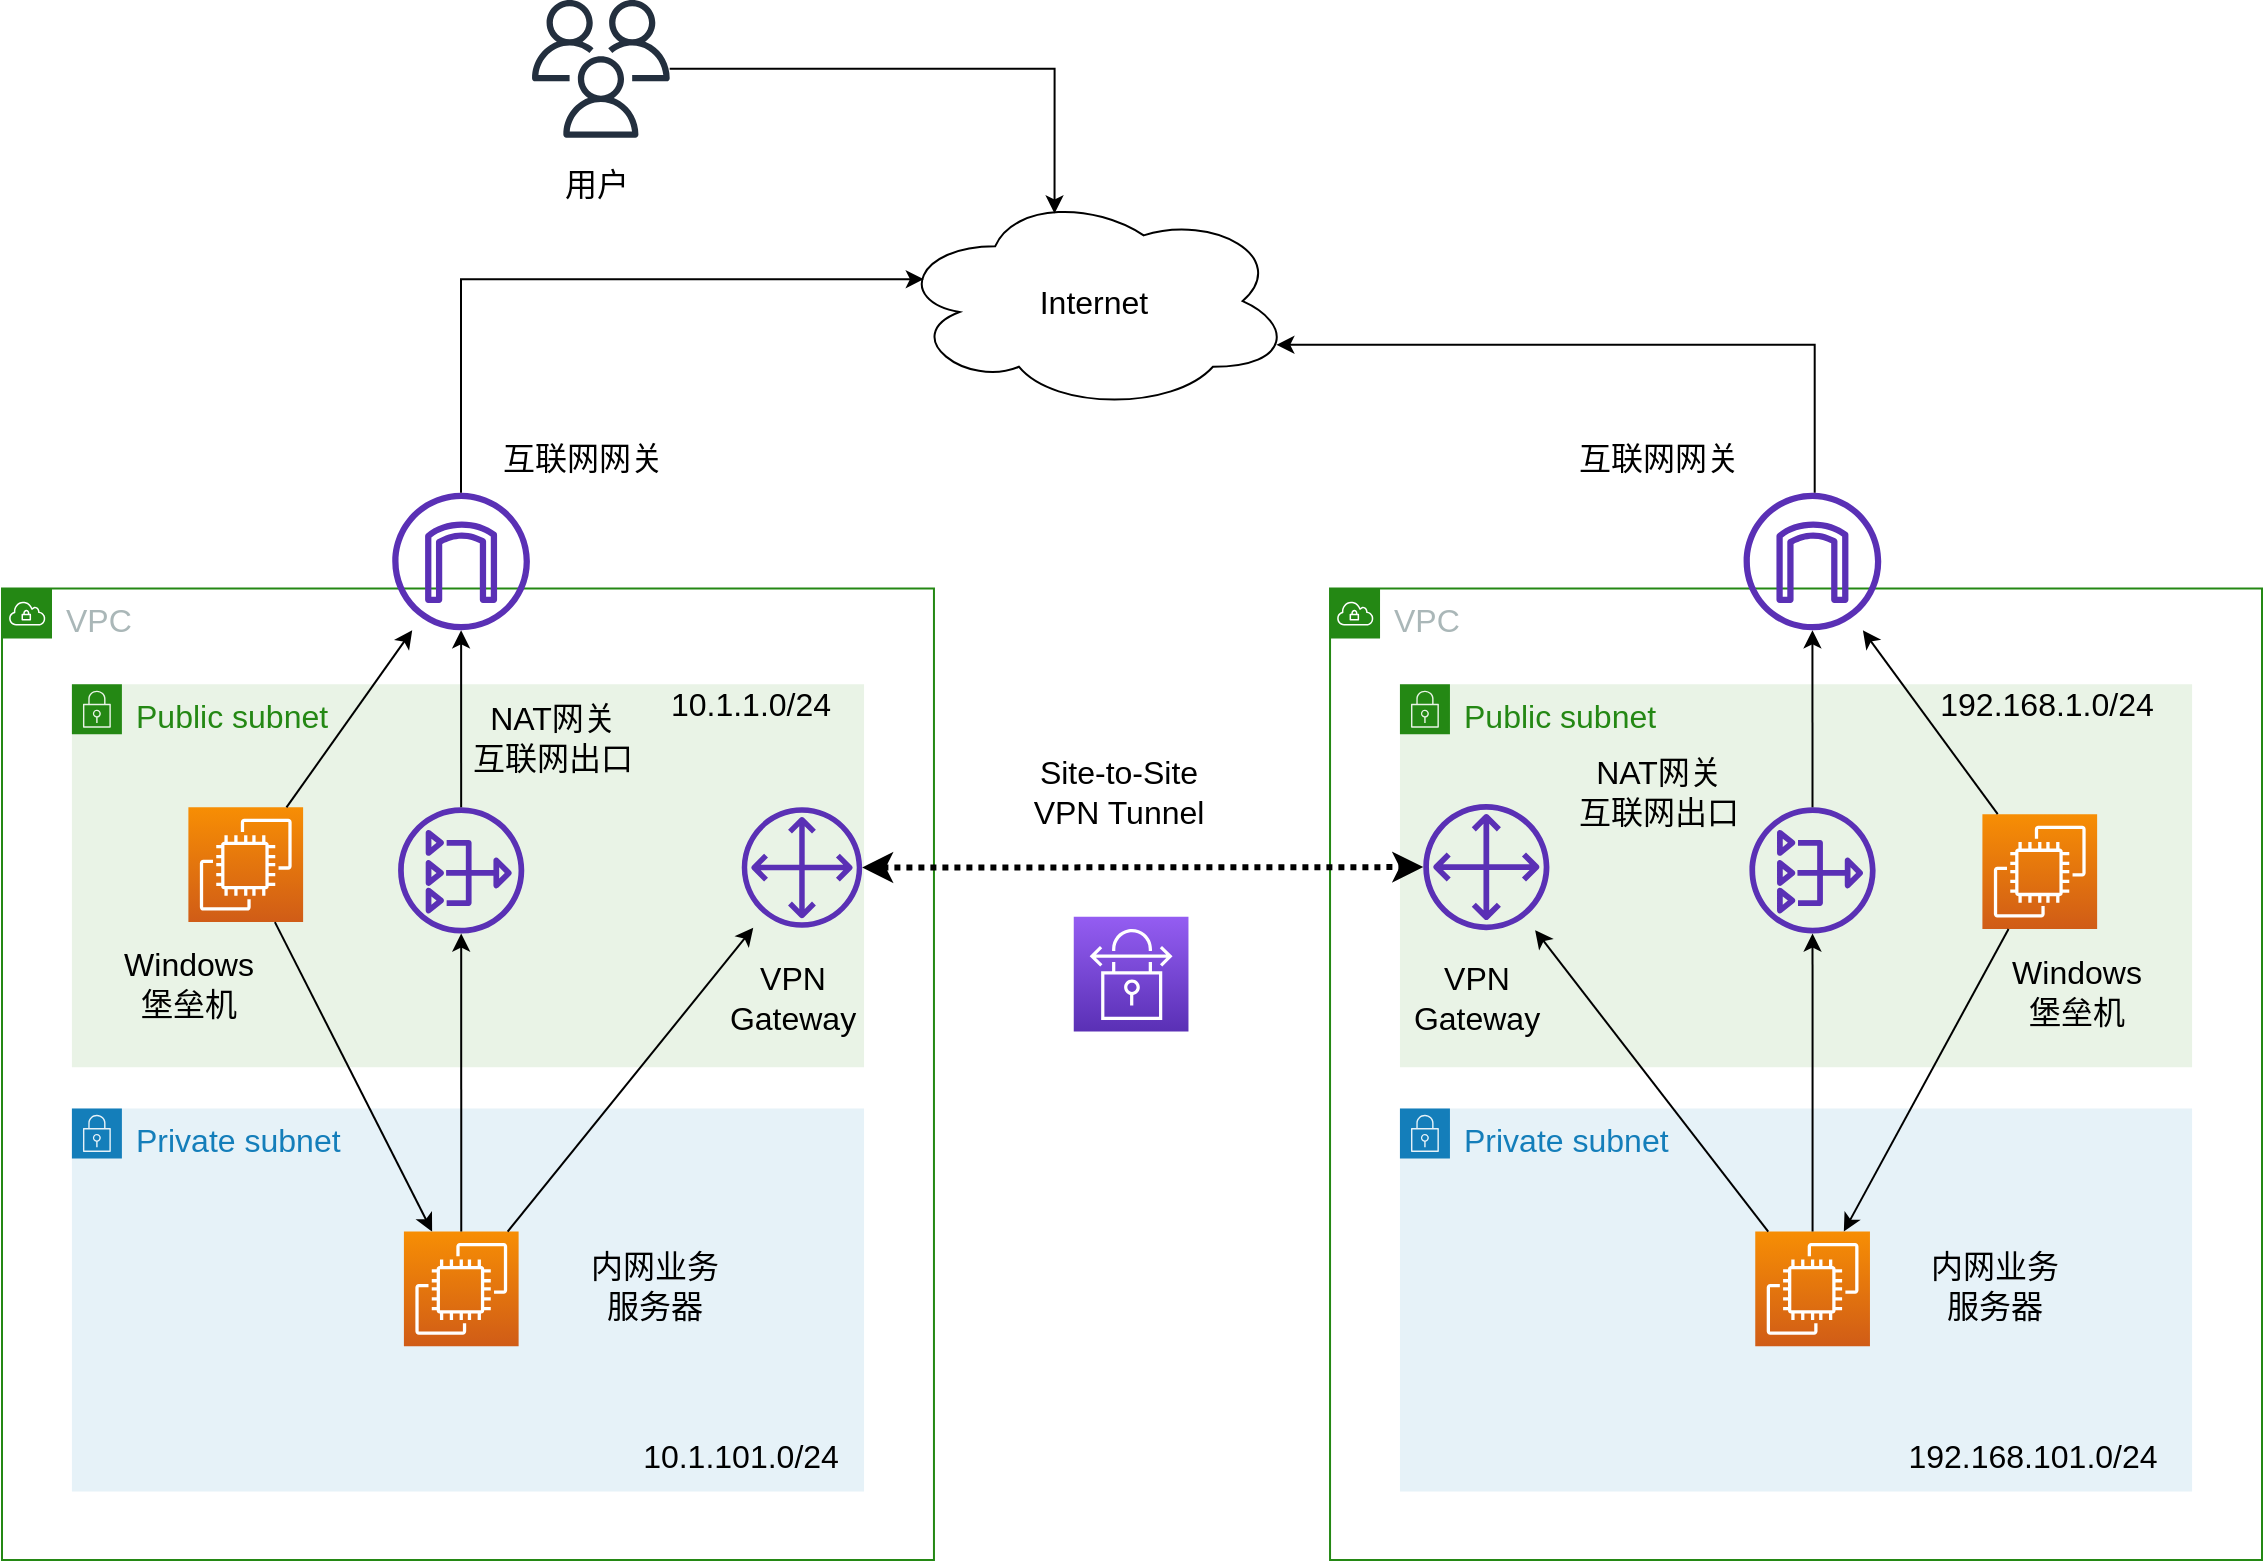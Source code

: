 <mxfile version="12.6.5" type="device"><diagram id="tO0WZzPGh0kRmgxC0MEh" name="Page-1"><mxGraphModel dx="1395" dy="776" grid="1" gridSize="10" guides="1" tooltips="1" connect="1" arrows="1" fold="1" page="1" pageScale="1" pageWidth="1169" pageHeight="827" math="0" shadow="0"><root><mxCell id="0"/><mxCell id="1" parent="0"/><mxCell id="djibW8H_tkdOdVsUhAdk-66" value="" style="group;fontSize=16;" vertex="1" connectable="0" parent="1"><mxGeometry x="30" y="20" width="1130" height="780" as="geometry"/></mxCell><mxCell id="djibW8H_tkdOdVsUhAdk-4" value="VPC" style="points=[[0,0],[0.25,0],[0.5,0],[0.75,0],[1,0],[1,0.25],[1,0.5],[1,0.75],[1,1],[0.75,1],[0.5,1],[0.25,1],[0,1],[0,0.75],[0,0.5],[0,0.25]];outlineConnect=0;gradientColor=none;html=1;whiteSpace=wrap;fontSize=16;fontStyle=0;shape=mxgraph.aws4.group;grIcon=mxgraph.aws4.group_vpc;strokeColor=#248814;fillColor=none;verticalAlign=top;align=left;spacingLeft=30;fontColor=#AAB7B8;dashed=0;" vertex="1" parent="djibW8H_tkdOdVsUhAdk-66"><mxGeometry y="294.211" width="465.979" height="485.789" as="geometry"/></mxCell><mxCell id="djibW8H_tkdOdVsUhAdk-1" value="Public subnet" style="points=[[0,0],[0.25,0],[0.5,0],[0.75,0],[1,0],[1,0.25],[1,0.5],[1,0.75],[1,1],[0.75,1],[0.5,1],[0.25,1],[0,1],[0,0.75],[0,0.5],[0,0.25]];outlineConnect=0;gradientColor=none;html=1;whiteSpace=wrap;fontSize=16;fontStyle=0;shape=mxgraph.aws4.group;grIcon=mxgraph.aws4.group_security_group;grStroke=0;strokeColor=#248814;fillColor=#E9F3E6;verticalAlign=top;align=left;spacingLeft=30;fontColor=#248814;dashed=0;" vertex="1" parent="djibW8H_tkdOdVsUhAdk-66"><mxGeometry x="34.948" y="342.105" width="396.082" height="191.579" as="geometry"/></mxCell><mxCell id="djibW8H_tkdOdVsUhAdk-2" value="Private subnet" style="points=[[0,0],[0.25,0],[0.5,0],[0.75,0],[1,0],[1,0.25],[1,0.5],[1,0.75],[1,1],[0.75,1],[0.5,1],[0.25,1],[0,1],[0,0.75],[0,0.5],[0,0.25]];outlineConnect=0;gradientColor=none;html=1;whiteSpace=wrap;fontSize=16;fontStyle=0;shape=mxgraph.aws4.group;grIcon=mxgraph.aws4.group_security_group;grStroke=0;strokeColor=#147EBA;fillColor=#E6F2F8;verticalAlign=top;align=left;spacingLeft=30;fontColor=#147EBA;dashed=0;" vertex="1" parent="djibW8H_tkdOdVsUhAdk-66"><mxGeometry x="34.948" y="554.211" width="396.082" height="191.579" as="geometry"/></mxCell><mxCell id="djibW8H_tkdOdVsUhAdk-3" value="" style="outlineConnect=0;fontColor=#232F3E;gradientColor=#F78E04;gradientDirection=north;fillColor=#D05C17;strokeColor=#ffffff;dashed=0;verticalLabelPosition=bottom;verticalAlign=top;align=center;html=1;fontSize=16;fontStyle=0;aspect=fixed;shape=mxgraph.aws4.resourceIcon;resIcon=mxgraph.aws4.ec2;" vertex="1" parent="djibW8H_tkdOdVsUhAdk-66"><mxGeometry x="93.196" y="403.684" width="57.357" height="57.357" as="geometry"/></mxCell><mxCell id="djibW8H_tkdOdVsUhAdk-5" value="" style="outlineConnect=0;fontColor=#232F3E;gradientColor=#F78E04;gradientDirection=north;fillColor=#D05C17;strokeColor=#ffffff;dashed=0;verticalLabelPosition=bottom;verticalAlign=top;align=center;html=1;fontSize=16;fontStyle=0;aspect=fixed;shape=mxgraph.aws4.resourceIcon;resIcon=mxgraph.aws4.ec2;" vertex="1" parent="djibW8H_tkdOdVsUhAdk-66"><mxGeometry x="200.954" y="615.789" width="57.357" height="57.357" as="geometry"/></mxCell><mxCell id="djibW8H_tkdOdVsUhAdk-64" style="rounded=0;orthogonalLoop=1;jettySize=auto;html=1;startArrow=none;startFill=0;strokeWidth=1;fontSize=16;" edge="1" parent="djibW8H_tkdOdVsUhAdk-66" source="djibW8H_tkdOdVsUhAdk-3" target="djibW8H_tkdOdVsUhAdk-5"><mxGeometry relative="1" as="geometry"/></mxCell><mxCell id="djibW8H_tkdOdVsUhAdk-6" value="" style="outlineConnect=0;fontColor=#232F3E;gradientColor=#945DF2;gradientDirection=north;fillColor=#5A30B5;strokeColor=#ffffff;dashed=0;verticalLabelPosition=bottom;verticalAlign=top;align=center;html=1;fontSize=16;fontStyle=0;aspect=fixed;shape=mxgraph.aws4.resourceIcon;resIcon=mxgraph.aws4.site_to_site_vpn;" vertex="1" parent="djibW8H_tkdOdVsUhAdk-66"><mxGeometry x="535.876" y="458.421" width="57.357" height="57.357" as="geometry"/></mxCell><mxCell id="djibW8H_tkdOdVsUhAdk-8" value="" style="outlineConnect=0;fontColor=#232F3E;gradientColor=none;fillColor=#5A30B5;strokeColor=none;dashed=0;verticalLabelPosition=bottom;verticalAlign=top;align=center;html=1;fontSize=16;fontStyle=0;aspect=fixed;pointerEvents=1;shape=mxgraph.aws4.nat_gateway;" vertex="1" parent="djibW8H_tkdOdVsUhAdk-66"><mxGeometry x="198.041" y="403.684" width="63.093" height="63.093" as="geometry"/></mxCell><mxCell id="djibW8H_tkdOdVsUhAdk-11" style="rounded=0;orthogonalLoop=1;jettySize=auto;html=1;fontSize=16;" edge="1" parent="djibW8H_tkdOdVsUhAdk-66" source="djibW8H_tkdOdVsUhAdk-5" target="djibW8H_tkdOdVsUhAdk-8"><mxGeometry relative="1" as="geometry"/></mxCell><mxCell id="djibW8H_tkdOdVsUhAdk-17" value="VPC" style="points=[[0,0],[0.25,0],[0.5,0],[0.75,0],[1,0],[1,0.25],[1,0.5],[1,0.75],[1,1],[0.75,1],[0.5,1],[0.25,1],[0,1],[0,0.75],[0,0.5],[0,0.25]];outlineConnect=0;gradientColor=none;html=1;whiteSpace=wrap;fontSize=16;fontStyle=0;shape=mxgraph.aws4.group;grIcon=mxgraph.aws4.group_vpc;strokeColor=#248814;fillColor=none;verticalAlign=top;align=left;spacingLeft=30;fontColor=#AAB7B8;dashed=0;" vertex="1" parent="djibW8H_tkdOdVsUhAdk-66"><mxGeometry x="664.021" y="294.211" width="465.979" height="485.789" as="geometry"/></mxCell><mxCell id="djibW8H_tkdOdVsUhAdk-18" value="Public subnet" style="points=[[0,0],[0.25,0],[0.5,0],[0.75,0],[1,0],[1,0.25],[1,0.5],[1,0.75],[1,1],[0.75,1],[0.5,1],[0.25,1],[0,1],[0,0.75],[0,0.5],[0,0.25]];outlineConnect=0;gradientColor=none;html=1;whiteSpace=wrap;fontSize=16;fontStyle=0;shape=mxgraph.aws4.group;grIcon=mxgraph.aws4.group_security_group;grStroke=0;strokeColor=#248814;fillColor=#E9F3E6;verticalAlign=top;align=left;spacingLeft=30;fontColor=#248814;dashed=0;" vertex="1" parent="djibW8H_tkdOdVsUhAdk-66"><mxGeometry x="698.969" y="342.105" width="396.082" height="191.579" as="geometry"/></mxCell><mxCell id="djibW8H_tkdOdVsUhAdk-19" value="Private subnet" style="points=[[0,0],[0.25,0],[0.5,0],[0.75,0],[1,0],[1,0.25],[1,0.5],[1,0.75],[1,1],[0.75,1],[0.5,1],[0.25,1],[0,1],[0,0.75],[0,0.5],[0,0.25]];outlineConnect=0;gradientColor=none;html=1;whiteSpace=wrap;fontSize=16;fontStyle=0;shape=mxgraph.aws4.group;grIcon=mxgraph.aws4.group_security_group;grStroke=0;strokeColor=#147EBA;fillColor=#E6F2F8;verticalAlign=top;align=left;spacingLeft=30;fontColor=#147EBA;dashed=0;" vertex="1" parent="djibW8H_tkdOdVsUhAdk-66"><mxGeometry x="698.969" y="554.211" width="396.082" height="191.579" as="geometry"/></mxCell><mxCell id="djibW8H_tkdOdVsUhAdk-20" value="" style="outlineConnect=0;fontColor=#232F3E;gradientColor=#F78E04;gradientDirection=north;fillColor=#D05C17;strokeColor=#ffffff;dashed=0;verticalLabelPosition=bottom;verticalAlign=top;align=center;html=1;fontSize=16;fontStyle=0;aspect=fixed;shape=mxgraph.aws4.resourceIcon;resIcon=mxgraph.aws4.ec2;" vertex="1" parent="djibW8H_tkdOdVsUhAdk-66"><mxGeometry x="990.206" y="407.105" width="57.357" height="57.357" as="geometry"/></mxCell><mxCell id="djibW8H_tkdOdVsUhAdk-23" value="" style="outlineConnect=0;fontColor=#232F3E;gradientColor=#F78E04;gradientDirection=north;fillColor=#D05C17;strokeColor=#ffffff;dashed=0;verticalLabelPosition=bottom;verticalAlign=top;align=center;html=1;fontSize=16;fontStyle=0;aspect=fixed;shape=mxgraph.aws4.resourceIcon;resIcon=mxgraph.aws4.ec2;" vertex="1" parent="djibW8H_tkdOdVsUhAdk-66"><mxGeometry x="876.624" y="615.789" width="57.357" height="57.357" as="geometry"/></mxCell><mxCell id="djibW8H_tkdOdVsUhAdk-65" style="edgeStyle=none;rounded=0;orthogonalLoop=1;jettySize=auto;html=1;startArrow=none;startFill=0;strokeWidth=1;fontSize=16;" edge="1" parent="djibW8H_tkdOdVsUhAdk-66" source="djibW8H_tkdOdVsUhAdk-20" target="djibW8H_tkdOdVsUhAdk-23"><mxGeometry relative="1" as="geometry"/></mxCell><mxCell id="djibW8H_tkdOdVsUhAdk-24" value="" style="outlineConnect=0;fontColor=#232F3E;gradientColor=none;fillColor=#5A30B5;strokeColor=none;dashed=0;verticalLabelPosition=bottom;verticalAlign=top;align=center;html=1;fontSize=16;fontStyle=0;aspect=fixed;pointerEvents=1;shape=mxgraph.aws4.nat_gateway;" vertex="1" parent="djibW8H_tkdOdVsUhAdk-66"><mxGeometry x="873.711" y="403.684" width="63.093" height="63.093" as="geometry"/></mxCell><mxCell id="djibW8H_tkdOdVsUhAdk-21" style="rounded=0;orthogonalLoop=1;jettySize=auto;html=1;fontSize=16;" edge="1" parent="djibW8H_tkdOdVsUhAdk-66" source="djibW8H_tkdOdVsUhAdk-23" target="djibW8H_tkdOdVsUhAdk-24"><mxGeometry relative="1" as="geometry"/></mxCell><mxCell id="djibW8H_tkdOdVsUhAdk-27" value="Site-to-Site&lt;br style=&quot;font-size: 16px;&quot;&gt;VPN Tunnel" style="text;html=1;resizable=0;autosize=1;align=center;verticalAlign=middle;points=[];fillColor=none;strokeColor=none;rounded=0;fontSize=16;" vertex="1" parent="djibW8H_tkdOdVsUhAdk-66"><mxGeometry x="507.577" y="376.316" width="100" height="40" as="geometry"/></mxCell><mxCell id="djibW8H_tkdOdVsUhAdk-28" value="Windows&lt;br style=&quot;font-size: 16px;&quot;&gt;堡垒机" style="text;html=1;resizable=0;autosize=1;align=center;verticalAlign=middle;points=[];fillColor=none;strokeColor=none;rounded=0;fontSize=16;" vertex="1" parent="djibW8H_tkdOdVsUhAdk-66"><mxGeometry x="53.247" y="472.105" width="80" height="40" as="geometry"/></mxCell><mxCell id="djibW8H_tkdOdVsUhAdk-29" value="Windows&lt;br style=&quot;font-size: 16px;&quot;&gt;堡垒机" style="text;html=1;resizable=0;autosize=1;align=center;verticalAlign=middle;points=[];fillColor=none;strokeColor=none;rounded=0;fontSize=16;" vertex="1" parent="djibW8H_tkdOdVsUhAdk-66"><mxGeometry x="996.856" y="475.526" width="80" height="40" as="geometry"/></mxCell><mxCell id="djibW8H_tkdOdVsUhAdk-30" value="内网业务&lt;br style=&quot;font-size: 16px;&quot;&gt;服务器" style="text;html=1;resizable=0;autosize=1;align=center;verticalAlign=middle;points=[];fillColor=none;strokeColor=none;rounded=0;fontSize=16;" vertex="1" parent="djibW8H_tkdOdVsUhAdk-66"><mxGeometry x="286.237" y="622.632" width="80" height="40" as="geometry"/></mxCell><mxCell id="djibW8H_tkdOdVsUhAdk-31" value="内网业务&lt;br style=&quot;font-size: 16px;&quot;&gt;服务器" style="text;html=1;resizable=0;autosize=1;align=center;verticalAlign=middle;points=[];fillColor=none;strokeColor=none;rounded=0;fontSize=16;" vertex="1" parent="djibW8H_tkdOdVsUhAdk-66"><mxGeometry x="956.082" y="622.632" width="80" height="40" as="geometry"/></mxCell><mxCell id="djibW8H_tkdOdVsUhAdk-32" value="VPN&lt;br style=&quot;font-size: 16px;&quot;&gt;Gateway" style="text;html=1;resizable=0;autosize=1;align=center;verticalAlign=middle;points=[];fillColor=none;strokeColor=none;rounded=0;fontSize=16;" vertex="1" parent="djibW8H_tkdOdVsUhAdk-66"><mxGeometry x="354.678" y="478.947" width="80" height="40" as="geometry"/></mxCell><mxCell id="djibW8H_tkdOdVsUhAdk-33" value="VPN&lt;br style=&quot;font-size: 16px;&quot;&gt;Gateway" style="text;html=1;resizable=0;autosize=1;align=center;verticalAlign=middle;points=[];fillColor=none;strokeColor=none;rounded=0;fontSize=16;" vertex="1" parent="djibW8H_tkdOdVsUhAdk-66"><mxGeometry x="696.881" y="478.947" width="80" height="40" as="geometry"/></mxCell><mxCell id="djibW8H_tkdOdVsUhAdk-34" value="NAT网关&lt;br style=&quot;font-size: 16px;&quot;&gt;互联网出口" style="text;html=1;resizable=0;autosize=1;align=center;verticalAlign=middle;points=[];fillColor=none;strokeColor=none;rounded=0;fontSize=16;" vertex="1" parent="djibW8H_tkdOdVsUhAdk-66"><mxGeometry x="225.077" y="348.947" width="100" height="40" as="geometry"/></mxCell><mxCell id="djibW8H_tkdOdVsUhAdk-35" value="NAT网关&lt;br style=&quot;font-size: 16px;&quot;&gt;互联网出口" style="text;html=1;resizable=0;autosize=1;align=center;verticalAlign=middle;points=[];fillColor=none;strokeColor=none;rounded=0;fontSize=16;" vertex="1" parent="djibW8H_tkdOdVsUhAdk-66"><mxGeometry x="778.428" y="376.316" width="100" height="40" as="geometry"/></mxCell><mxCell id="djibW8H_tkdOdVsUhAdk-39" value="" style="outlineConnect=0;fontColor=#232F3E;gradientColor=none;fillColor=#5A30B5;strokeColor=none;dashed=0;verticalLabelPosition=bottom;verticalAlign=top;align=center;html=1;fontSize=16;fontStyle=0;aspect=fixed;pointerEvents=1;shape=mxgraph.aws4.customer_gateway;" vertex="1" parent="djibW8H_tkdOdVsUhAdk-66"><mxGeometry x="369.871" y="403.684" width="60.225" height="60.225" as="geometry"/></mxCell><mxCell id="djibW8H_tkdOdVsUhAdk-12" style="rounded=0;orthogonalLoop=1;jettySize=auto;html=1;fontSize=16;" edge="1" parent="djibW8H_tkdOdVsUhAdk-66" source="djibW8H_tkdOdVsUhAdk-5" target="djibW8H_tkdOdVsUhAdk-39"><mxGeometry relative="1" as="geometry"><mxPoint x="325.565" y="478.947" as="targetPoint"/></mxGeometry></mxCell><mxCell id="djibW8H_tkdOdVsUhAdk-40" value="" style="outlineConnect=0;fontColor=#232F3E;gradientColor=none;fillColor=#5A30B5;strokeColor=none;dashed=0;verticalLabelPosition=bottom;verticalAlign=top;align=center;html=1;fontSize=16;fontStyle=0;aspect=fixed;pointerEvents=1;shape=mxgraph.aws4.internet_gateway;" vertex="1" parent="djibW8H_tkdOdVsUhAdk-66"><mxGeometry x="195.129" y="246.316" width="68.828" height="68.828" as="geometry"/></mxCell><mxCell id="djibW8H_tkdOdVsUhAdk-50" style="edgeStyle=none;rounded=0;orthogonalLoop=1;jettySize=auto;html=1;startArrow=none;startFill=0;strokeWidth=1;fontSize=16;" edge="1" parent="djibW8H_tkdOdVsUhAdk-66" source="djibW8H_tkdOdVsUhAdk-3" target="djibW8H_tkdOdVsUhAdk-40"><mxGeometry relative="1" as="geometry"/></mxCell><mxCell id="djibW8H_tkdOdVsUhAdk-45" style="edgeStyle=none;rounded=0;orthogonalLoop=1;jettySize=auto;html=1;startArrow=none;startFill=0;strokeWidth=1;fontSize=16;" edge="1" parent="djibW8H_tkdOdVsUhAdk-66" source="djibW8H_tkdOdVsUhAdk-8" target="djibW8H_tkdOdVsUhAdk-40"><mxGeometry relative="1" as="geometry"/></mxCell><mxCell id="djibW8H_tkdOdVsUhAdk-41" value="" style="outlineConnect=0;fontColor=#232F3E;gradientColor=none;fillColor=#5A30B5;strokeColor=none;dashed=0;verticalLabelPosition=bottom;verticalAlign=top;align=center;html=1;fontSize=16;fontStyle=0;aspect=fixed;pointerEvents=1;shape=mxgraph.aws4.customer_gateway;" vertex="1" parent="djibW8H_tkdOdVsUhAdk-66"><mxGeometry x="710.619" y="401.974" width="63.093" height="63.093" as="geometry"/></mxCell><mxCell id="djibW8H_tkdOdVsUhAdk-22" style="rounded=0;orthogonalLoop=1;jettySize=auto;html=1;fontSize=16;" edge="1" parent="djibW8H_tkdOdVsUhAdk-66" source="djibW8H_tkdOdVsUhAdk-23" target="djibW8H_tkdOdVsUhAdk-41"><mxGeometry relative="1" as="geometry"><mxPoint x="798.61" y="478.947" as="targetPoint"/></mxGeometry></mxCell><mxCell id="djibW8H_tkdOdVsUhAdk-26" style="edgeStyle=none;rounded=0;orthogonalLoop=1;jettySize=auto;html=1;startArrow=classic;startFill=1;strokeWidth=3;dashed=1;dashPattern=1 1;fontSize=16;" edge="1" parent="djibW8H_tkdOdVsUhAdk-66" source="djibW8H_tkdOdVsUhAdk-39" target="djibW8H_tkdOdVsUhAdk-41"><mxGeometry relative="1" as="geometry"><mxPoint x="378.608" y="441.316" as="sourcePoint"/><mxPoint x="745.567" y="441.316" as="targetPoint"/></mxGeometry></mxCell><mxCell id="djibW8H_tkdOdVsUhAdk-46" value="" style="outlineConnect=0;fontColor=#232F3E;gradientColor=none;fillColor=#5A30B5;strokeColor=none;dashed=0;verticalLabelPosition=bottom;verticalAlign=top;align=center;html=1;fontSize=16;fontStyle=0;aspect=fixed;pointerEvents=1;shape=mxgraph.aws4.internet_gateway;" vertex="1" parent="djibW8H_tkdOdVsUhAdk-66"><mxGeometry x="870.799" y="246.316" width="68.828" height="68.828" as="geometry"/></mxCell><mxCell id="djibW8H_tkdOdVsUhAdk-51" style="edgeStyle=none;rounded=0;orthogonalLoop=1;jettySize=auto;html=1;startArrow=none;startFill=0;strokeWidth=1;fontSize=16;" edge="1" parent="djibW8H_tkdOdVsUhAdk-66" source="djibW8H_tkdOdVsUhAdk-20" target="djibW8H_tkdOdVsUhAdk-46"><mxGeometry relative="1" as="geometry"/></mxCell><mxCell id="djibW8H_tkdOdVsUhAdk-47" style="edgeStyle=none;rounded=0;orthogonalLoop=1;jettySize=auto;html=1;startArrow=none;startFill=0;strokeWidth=1;fontSize=16;" edge="1" parent="djibW8H_tkdOdVsUhAdk-66" source="djibW8H_tkdOdVsUhAdk-24" target="djibW8H_tkdOdVsUhAdk-46"><mxGeometry relative="1" as="geometry"/></mxCell><mxCell id="djibW8H_tkdOdVsUhAdk-48" value="互联网网关" style="text;html=1;resizable=0;autosize=1;align=center;verticalAlign=middle;points=[];fillColor=none;strokeColor=none;rounded=0;fontSize=16;" vertex="1" parent="djibW8H_tkdOdVsUhAdk-66"><mxGeometry x="239.639" y="218.947" width="100" height="20" as="geometry"/></mxCell><mxCell id="djibW8H_tkdOdVsUhAdk-49" value="互联网网关" style="text;html=1;resizable=0;autosize=1;align=center;verticalAlign=middle;points=[];fillColor=none;strokeColor=none;rounded=0;fontSize=16;" vertex="1" parent="djibW8H_tkdOdVsUhAdk-66"><mxGeometry x="778.428" y="218.947" width="100" height="20" as="geometry"/></mxCell><mxCell id="djibW8H_tkdOdVsUhAdk-54" value="Internet" style="ellipse;shape=cloud;whiteSpace=wrap;html=1;fontSize=16;" vertex="1" parent="djibW8H_tkdOdVsUhAdk-66"><mxGeometry x="447.049" y="95.789" width="198.041" height="109.474" as="geometry"/></mxCell><mxCell id="djibW8H_tkdOdVsUhAdk-53" style="edgeStyle=orthogonalEdgeStyle;rounded=0;orthogonalLoop=1;jettySize=auto;html=1;startArrow=none;startFill=0;strokeWidth=1;fontSize=16;entryX=0.07;entryY=0.4;entryDx=0;entryDy=0;entryPerimeter=0;" edge="1" parent="djibW8H_tkdOdVsUhAdk-66" source="djibW8H_tkdOdVsUhAdk-40" target="djibW8H_tkdOdVsUhAdk-54"><mxGeometry relative="1" as="geometry"><mxPoint x="174.742" y="13.684" as="targetPoint"/><Array as="points"><mxPoint x="229.495" y="139.579"/></Array></mxGeometry></mxCell><mxCell id="djibW8H_tkdOdVsUhAdk-55" style="edgeStyle=orthogonalEdgeStyle;rounded=0;orthogonalLoop=1;jettySize=auto;html=1;entryX=0.96;entryY=0.7;entryDx=0;entryDy=0;entryPerimeter=0;startArrow=none;startFill=0;strokeWidth=1;fontSize=16;" edge="1" parent="djibW8H_tkdOdVsUhAdk-66" source="djibW8H_tkdOdVsUhAdk-46" target="djibW8H_tkdOdVsUhAdk-54"><mxGeometry relative="1" as="geometry"><Array as="points"><mxPoint x="906.33" y="172.421"/></Array></mxGeometry></mxCell><mxCell id="djibW8H_tkdOdVsUhAdk-58" style="edgeStyle=orthogonalEdgeStyle;rounded=0;orthogonalLoop=1;jettySize=auto;html=1;entryX=0.4;entryY=0.1;entryDx=0;entryDy=0;entryPerimeter=0;startArrow=none;startFill=0;strokeWidth=1;fontSize=16;" edge="1" parent="djibW8H_tkdOdVsUhAdk-66" source="djibW8H_tkdOdVsUhAdk-56" target="djibW8H_tkdOdVsUhAdk-54"><mxGeometry relative="1" as="geometry"/></mxCell><mxCell id="djibW8H_tkdOdVsUhAdk-56" value="" style="outlineConnect=0;fontColor=#232F3E;gradientColor=none;fillColor=#232F3E;strokeColor=none;dashed=0;verticalLabelPosition=bottom;verticalAlign=top;align=center;html=1;fontSize=16;fontStyle=0;aspect=fixed;pointerEvents=1;shape=mxgraph.aws4.users;" vertex="1" parent="djibW8H_tkdOdVsUhAdk-66"><mxGeometry x="265.026" width="68.828" height="68.828" as="geometry"/></mxCell><mxCell id="djibW8H_tkdOdVsUhAdk-59" value="用户" style="text;html=1;resizable=0;autosize=1;align=center;verticalAlign=middle;points=[];fillColor=none;strokeColor=none;rounded=0;fontSize=16;" vertex="1" parent="djibW8H_tkdOdVsUhAdk-66"><mxGeometry x="271.675" y="82.105" width="50" height="20" as="geometry"/></mxCell><mxCell id="djibW8H_tkdOdVsUhAdk-60" value="10.1.101.0/24" style="text;html=1;resizable=0;autosize=1;align=center;verticalAlign=middle;points=[];fillColor=none;strokeColor=none;rounded=0;fontSize=16;" vertex="1" parent="djibW8H_tkdOdVsUhAdk-66"><mxGeometry x="314.196" y="718.421" width="110" height="20" as="geometry"/></mxCell><mxCell id="djibW8H_tkdOdVsUhAdk-61" value="10.1.1.0/24" style="text;html=1;resizable=0;autosize=1;align=center;verticalAlign=middle;points=[];fillColor=none;strokeColor=none;rounded=0;fontSize=16;" vertex="1" parent="djibW8H_tkdOdVsUhAdk-66"><mxGeometry x="324.098" y="342.105" width="100" height="20" as="geometry"/></mxCell><mxCell id="djibW8H_tkdOdVsUhAdk-62" value="192.168.1.0/24" style="text;html=1;resizable=0;autosize=1;align=center;verticalAlign=middle;points=[];fillColor=none;strokeColor=none;rounded=0;fontSize=16;" vertex="1" parent="djibW8H_tkdOdVsUhAdk-66"><mxGeometry x="961.907" y="342.105" width="120" height="20" as="geometry"/></mxCell><mxCell id="djibW8H_tkdOdVsUhAdk-63" value="192.168.101.0/24" style="text;html=1;resizable=0;autosize=1;align=center;verticalAlign=middle;points=[];fillColor=none;strokeColor=none;rounded=0;fontSize=16;" vertex="1" parent="djibW8H_tkdOdVsUhAdk-66"><mxGeometry x="945.258" y="718.421" width="140" height="20" as="geometry"/></mxCell></root></mxGraphModel></diagram></mxfile>